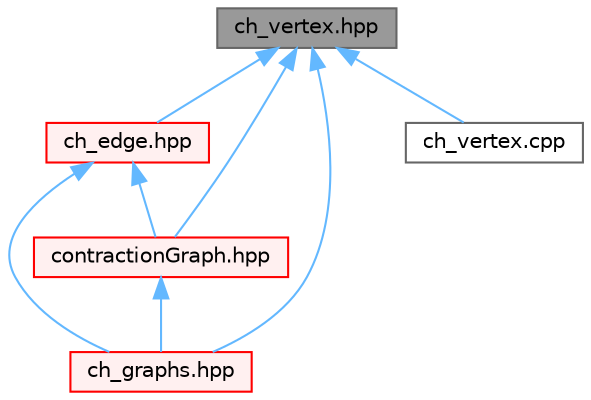 digraph "ch_vertex.hpp"
{
 // LATEX_PDF_SIZE
  bgcolor="transparent";
  edge [fontname=Helvetica,fontsize=10,labelfontname=Helvetica,labelfontsize=10];
  node [fontname=Helvetica,fontsize=10,shape=box,height=0.2,width=0.4];
  Node1 [id="Node000001",label="ch_vertex.hpp",height=0.2,width=0.4,color="gray40", fillcolor="grey60", style="filled", fontcolor="black",tooltip=" "];
  Node1 -> Node2 [id="edge1_Node000001_Node000002",dir="back",color="steelblue1",style="solid",tooltip=" "];
  Node2 [id="Node000002",label="ch_edge.hpp",height=0.2,width=0.4,color="red", fillcolor="#FFF0F0", style="filled",URL="$ch__edge_8hpp.html",tooltip=" "];
  Node2 -> Node4 [id="edge2_Node000002_Node000004",dir="back",color="steelblue1",style="solid",tooltip=" "];
  Node4 [id="Node000004",label="ch_graphs.hpp",height=0.2,width=0.4,color="red", fillcolor="#FFF0F0", style="filled",URL="$ch__graphs_8hpp.html",tooltip=" "];
  Node2 -> Node9 [id="edge3_Node000002_Node000009",dir="back",color="steelblue1",style="solid",tooltip=" "];
  Node9 [id="Node000009",label="contractionGraph.hpp",height=0.2,width=0.4,color="red", fillcolor="#FFF0F0", style="filled",URL="$contractionGraph_8hpp.html",tooltip=" "];
  Node9 -> Node4 [id="edge4_Node000009_Node000004",dir="back",color="steelblue1",style="solid",tooltip=" "];
  Node1 -> Node4 [id="edge5_Node000001_Node000004",dir="back",color="steelblue1",style="solid",tooltip=" "];
  Node1 -> Node12 [id="edge6_Node000001_Node000012",dir="back",color="steelblue1",style="solid",tooltip=" "];
  Node12 [id="Node000012",label="ch_vertex.cpp",height=0.2,width=0.4,color="grey40", fillcolor="white", style="filled",URL="$ch__vertex_8cpp.html",tooltip=" "];
  Node1 -> Node9 [id="edge7_Node000001_Node000009",dir="back",color="steelblue1",style="solid",tooltip=" "];
}
